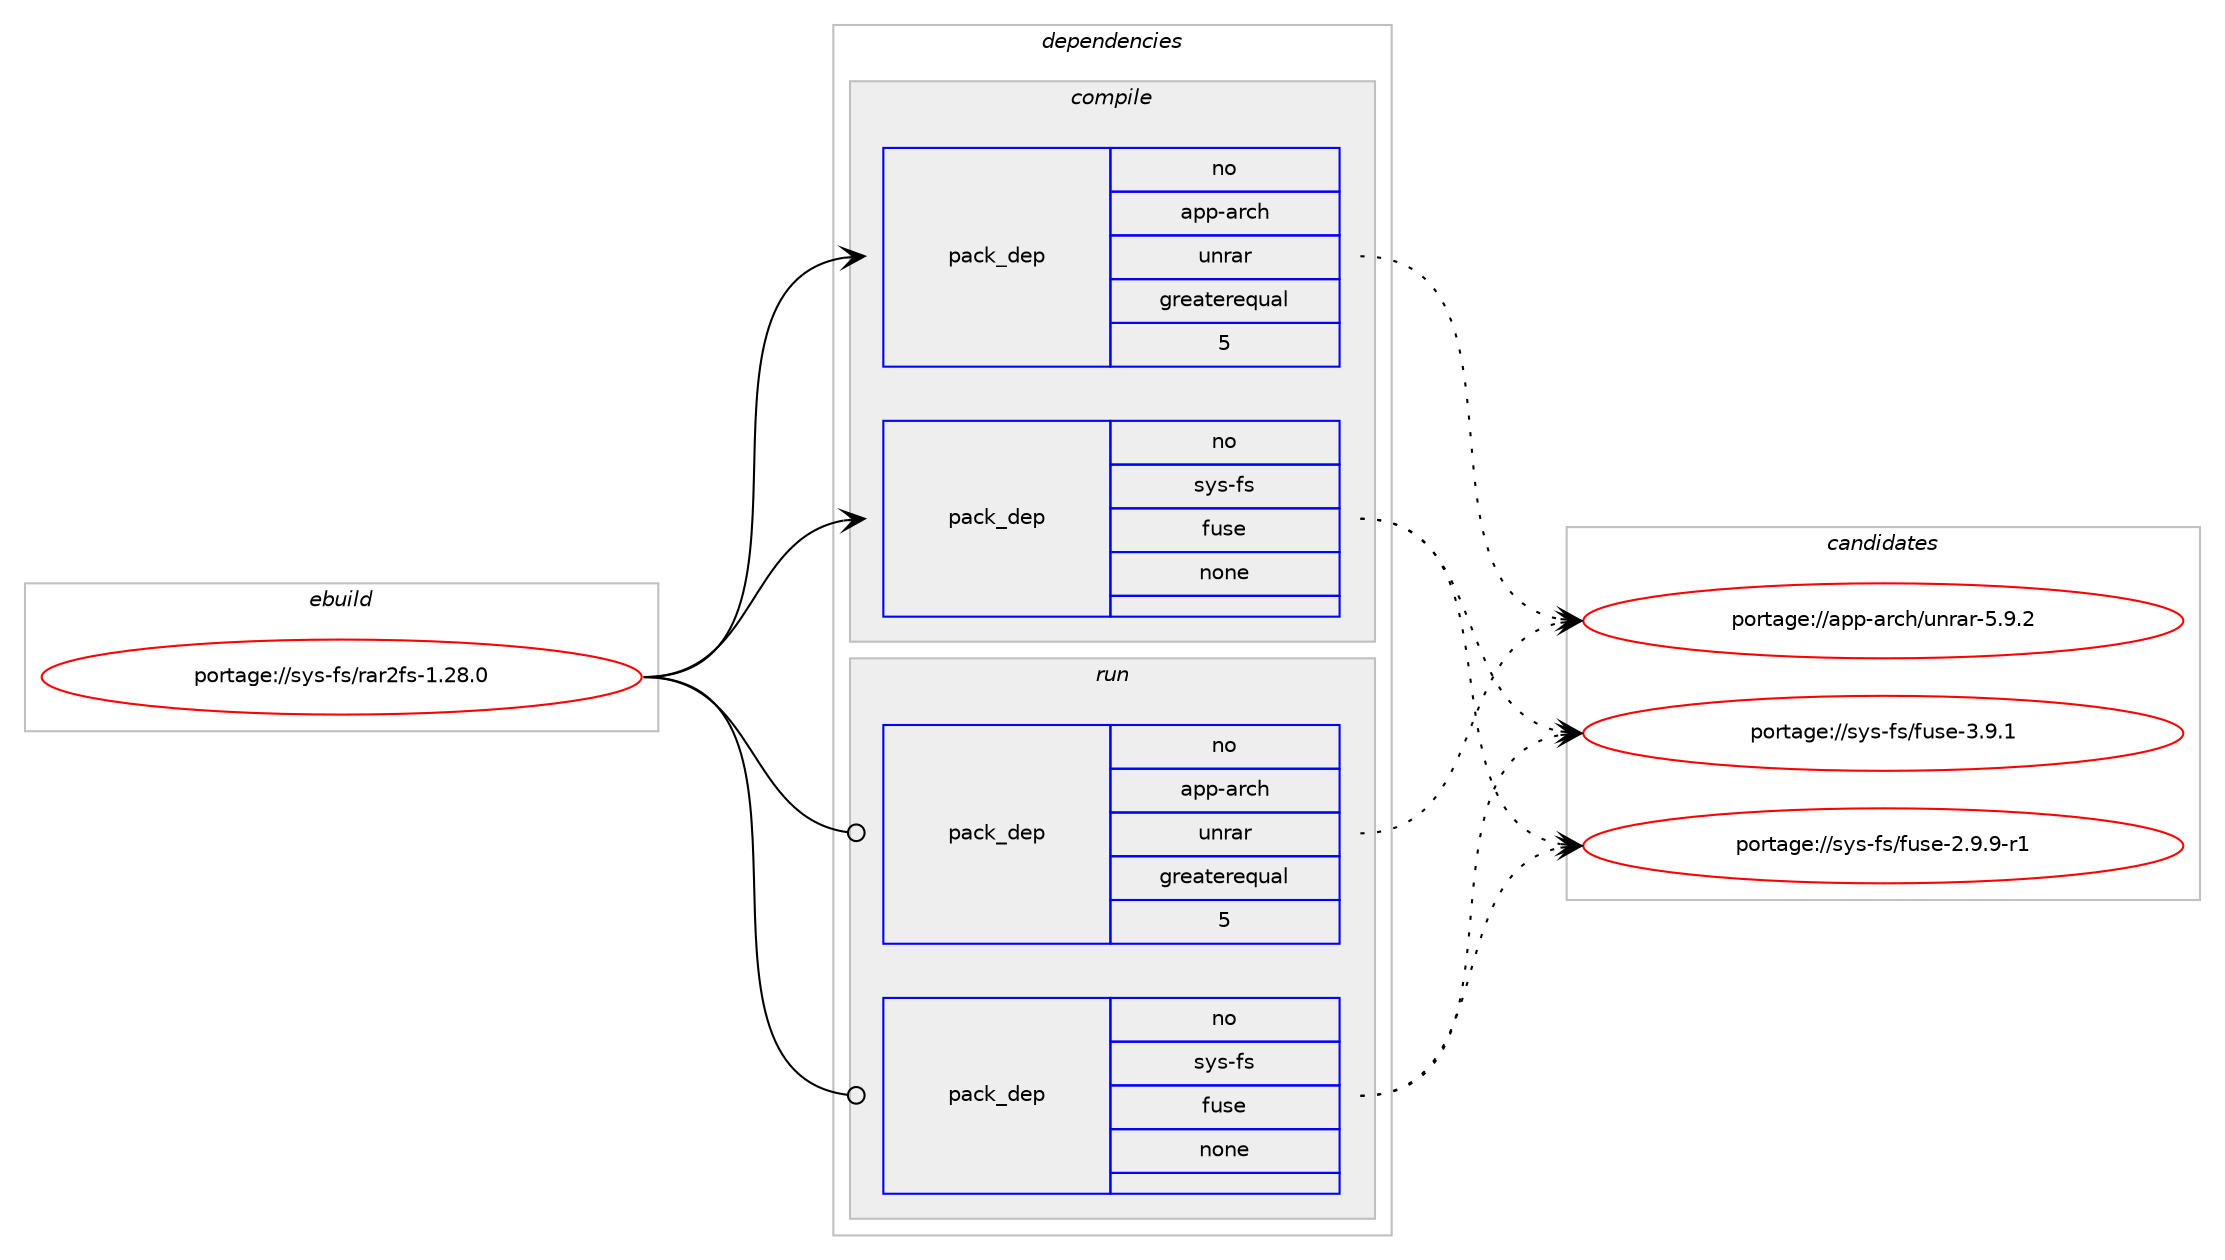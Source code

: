 digraph prolog {

# *************
# Graph options
# *************

newrank=true;
concentrate=true;
compound=true;
graph [rankdir=LR,fontname=Helvetica,fontsize=10,ranksep=1.5];#, ranksep=2.5, nodesep=0.2];
edge  [arrowhead=vee];
node  [fontname=Helvetica,fontsize=10];

# **********
# The ebuild
# **********

subgraph cluster_leftcol {
color=gray;
rank=same;
label=<<i>ebuild</i>>;
id [label="portage://sys-fs/rar2fs-1.28.0", color=red, width=4, href="../sys-fs/rar2fs-1.28.0.svg"];
}

# ****************
# The dependencies
# ****************

subgraph cluster_midcol {
color=gray;
label=<<i>dependencies</i>>;
subgraph cluster_compile {
fillcolor="#eeeeee";
style=filled;
label=<<i>compile</i>>;
subgraph pack3549 {
dependency4304 [label=<<TABLE BORDER="0" CELLBORDER="1" CELLSPACING="0" CELLPADDING="4" WIDTH="220"><TR><TD ROWSPAN="6" CELLPADDING="30">pack_dep</TD></TR><TR><TD WIDTH="110">no</TD></TR><TR><TD>app-arch</TD></TR><TR><TD>unrar</TD></TR><TR><TD>greaterequal</TD></TR><TR><TD>5</TD></TR></TABLE>>, shape=none, color=blue];
}
id:e -> dependency4304:w [weight=20,style="solid",arrowhead="vee"];
subgraph pack3550 {
dependency4305 [label=<<TABLE BORDER="0" CELLBORDER="1" CELLSPACING="0" CELLPADDING="4" WIDTH="220"><TR><TD ROWSPAN="6" CELLPADDING="30">pack_dep</TD></TR><TR><TD WIDTH="110">no</TD></TR><TR><TD>sys-fs</TD></TR><TR><TD>fuse</TD></TR><TR><TD>none</TD></TR><TR><TD></TD></TR></TABLE>>, shape=none, color=blue];
}
id:e -> dependency4305:w [weight=20,style="solid",arrowhead="vee"];
}
subgraph cluster_compileandrun {
fillcolor="#eeeeee";
style=filled;
label=<<i>compile and run</i>>;
}
subgraph cluster_run {
fillcolor="#eeeeee";
style=filled;
label=<<i>run</i>>;
subgraph pack3551 {
dependency4306 [label=<<TABLE BORDER="0" CELLBORDER="1" CELLSPACING="0" CELLPADDING="4" WIDTH="220"><TR><TD ROWSPAN="6" CELLPADDING="30">pack_dep</TD></TR><TR><TD WIDTH="110">no</TD></TR><TR><TD>app-arch</TD></TR><TR><TD>unrar</TD></TR><TR><TD>greaterequal</TD></TR><TR><TD>5</TD></TR></TABLE>>, shape=none, color=blue];
}
id:e -> dependency4306:w [weight=20,style="solid",arrowhead="odot"];
subgraph pack3552 {
dependency4307 [label=<<TABLE BORDER="0" CELLBORDER="1" CELLSPACING="0" CELLPADDING="4" WIDTH="220"><TR><TD ROWSPAN="6" CELLPADDING="30">pack_dep</TD></TR><TR><TD WIDTH="110">no</TD></TR><TR><TD>sys-fs</TD></TR><TR><TD>fuse</TD></TR><TR><TD>none</TD></TR><TR><TD></TD></TR></TABLE>>, shape=none, color=blue];
}
id:e -> dependency4307:w [weight=20,style="solid",arrowhead="odot"];
}
}

# **************
# The candidates
# **************

subgraph cluster_choices {
rank=same;
color=gray;
label=<<i>candidates</i>>;

subgraph choice3549 {
color=black;
nodesep=1;
choice971121124597114991044711711011497114455346574650 [label="portage://app-arch/unrar-5.9.2", color=red, width=4,href="../app-arch/unrar-5.9.2.svg"];
dependency4304:e -> choice971121124597114991044711711011497114455346574650:w [style=dotted,weight="100"];
}
subgraph choice3550 {
color=black;
nodesep=1;
choice1151211154510211547102117115101455146574649 [label="portage://sys-fs/fuse-3.9.1", color=red, width=4,href="../sys-fs/fuse-3.9.1.svg"];
choice11512111545102115471021171151014550465746574511449 [label="portage://sys-fs/fuse-2.9.9-r1", color=red, width=4,href="../sys-fs/fuse-2.9.9-r1.svg"];
dependency4305:e -> choice1151211154510211547102117115101455146574649:w [style=dotted,weight="100"];
dependency4305:e -> choice11512111545102115471021171151014550465746574511449:w [style=dotted,weight="100"];
}
subgraph choice3551 {
color=black;
nodesep=1;
choice971121124597114991044711711011497114455346574650 [label="portage://app-arch/unrar-5.9.2", color=red, width=4,href="../app-arch/unrar-5.9.2.svg"];
dependency4306:e -> choice971121124597114991044711711011497114455346574650:w [style=dotted,weight="100"];
}
subgraph choice3552 {
color=black;
nodesep=1;
choice1151211154510211547102117115101455146574649 [label="portage://sys-fs/fuse-3.9.1", color=red, width=4,href="../sys-fs/fuse-3.9.1.svg"];
choice11512111545102115471021171151014550465746574511449 [label="portage://sys-fs/fuse-2.9.9-r1", color=red, width=4,href="../sys-fs/fuse-2.9.9-r1.svg"];
dependency4307:e -> choice1151211154510211547102117115101455146574649:w [style=dotted,weight="100"];
dependency4307:e -> choice11512111545102115471021171151014550465746574511449:w [style=dotted,weight="100"];
}
}

}
